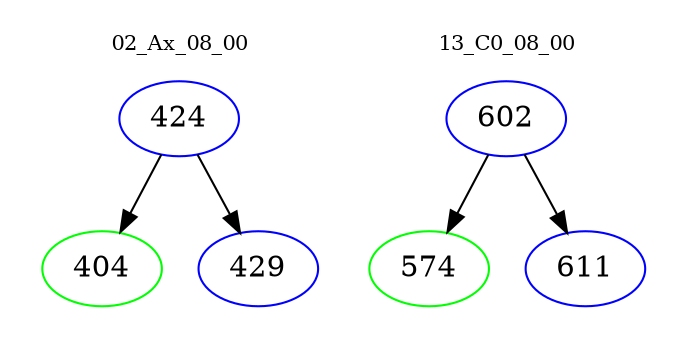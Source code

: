 digraph{
subgraph cluster_0 {
color = white
label = "02_Ax_08_00";
fontsize=10;
T0_424 [label="424", color="blue"]
T0_424 -> T0_404 [color="black"]
T0_404 [label="404", color="green"]
T0_424 -> T0_429 [color="black"]
T0_429 [label="429", color="blue"]
}
subgraph cluster_1 {
color = white
label = "13_C0_08_00";
fontsize=10;
T1_602 [label="602", color="blue"]
T1_602 -> T1_574 [color="black"]
T1_574 [label="574", color="green"]
T1_602 -> T1_611 [color="black"]
T1_611 [label="611", color="blue"]
}
}
